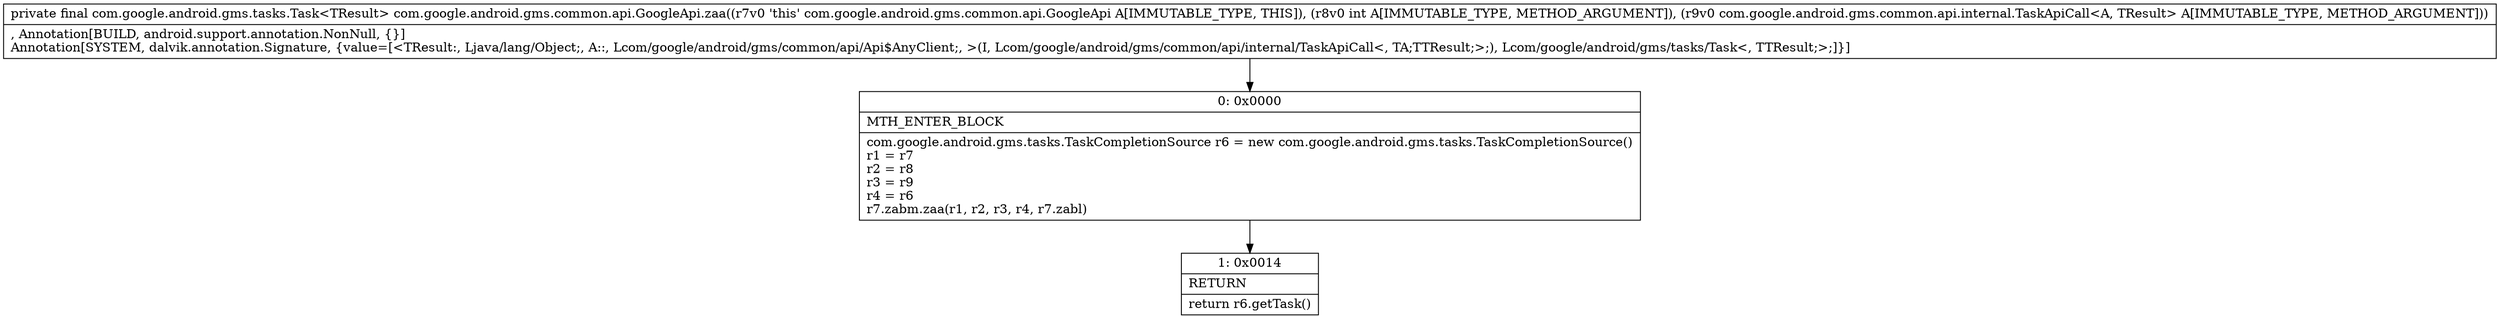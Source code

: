 digraph "CFG forcom.google.android.gms.common.api.GoogleApi.zaa(ILcom\/google\/android\/gms\/common\/api\/internal\/TaskApiCall;)Lcom\/google\/android\/gms\/tasks\/Task;" {
Node_0 [shape=record,label="{0\:\ 0x0000|MTH_ENTER_BLOCK\l|com.google.android.gms.tasks.TaskCompletionSource r6 = new com.google.android.gms.tasks.TaskCompletionSource()\lr1 = r7\lr2 = r8\lr3 = r9\lr4 = r6\lr7.zabm.zaa(r1, r2, r3, r4, r7.zabl)\l}"];
Node_1 [shape=record,label="{1\:\ 0x0014|RETURN\l|return r6.getTask()\l}"];
MethodNode[shape=record,label="{private final com.google.android.gms.tasks.Task\<TResult\> com.google.android.gms.common.api.GoogleApi.zaa((r7v0 'this' com.google.android.gms.common.api.GoogleApi A[IMMUTABLE_TYPE, THIS]), (r8v0 int A[IMMUTABLE_TYPE, METHOD_ARGUMENT]), (r9v0 com.google.android.gms.common.api.internal.TaskApiCall\<A, TResult\> A[IMMUTABLE_TYPE, METHOD_ARGUMENT]))  | , Annotation[BUILD, android.support.annotation.NonNull, \{\}]\lAnnotation[SYSTEM, dalvik.annotation.Signature, \{value=[\<TResult:, Ljava\/lang\/Object;, A::, Lcom\/google\/android\/gms\/common\/api\/Api$AnyClient;, \>(I, Lcom\/google\/android\/gms\/common\/api\/internal\/TaskApiCall\<, TA;TTResult;\>;), Lcom\/google\/android\/gms\/tasks\/Task\<, TTResult;\>;]\}]\l}"];
MethodNode -> Node_0;
Node_0 -> Node_1;
}

